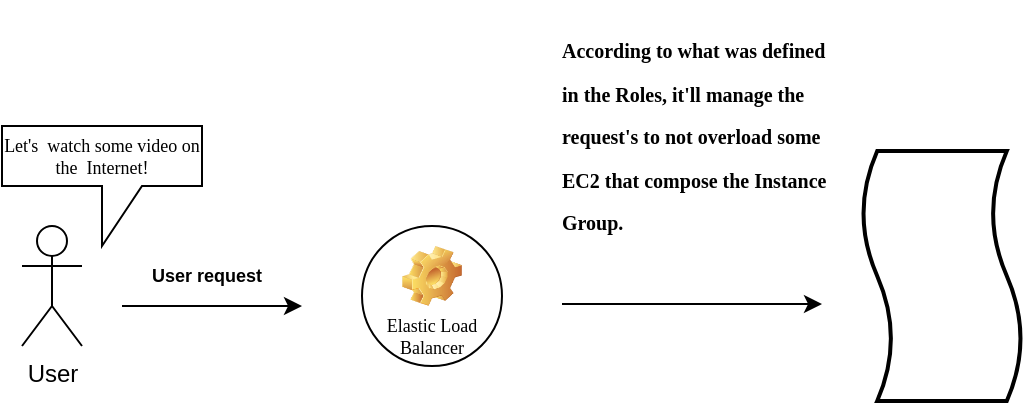<mxfile version="20.0.4" type="github">
  <diagram id="jTe92dpSTe3RsPwoJPdz" name="Page-1">
    <mxGraphModel dx="868" dy="450" grid="1" gridSize="10" guides="1" tooltips="1" connect="1" arrows="1" fold="1" page="1" pageScale="1" pageWidth="850" pageHeight="1100" math="0" shadow="0">
      <root>
        <mxCell id="0" />
        <mxCell id="1" parent="0" />
        <mxCell id="9j3UkzVrM6BfzUg-JPx_-1" value="User" style="shape=umlActor;verticalLabelPosition=bottom;verticalAlign=top;html=1;outlineConnect=0;" vertex="1" parent="1">
          <mxGeometry x="160" y="140" width="30" height="60" as="geometry" />
        </mxCell>
        <mxCell id="9j3UkzVrM6BfzUg-JPx_-4" value="" style="endArrow=classic;html=1;rounded=0;" edge="1" parent="1">
          <mxGeometry width="50" height="50" relative="1" as="geometry">
            <mxPoint x="210" y="180" as="sourcePoint" />
            <mxPoint x="300" y="180" as="targetPoint" />
          </mxGeometry>
        </mxCell>
        <mxCell id="9j3UkzVrM6BfzUg-JPx_-5" value="&lt;h1&gt;&lt;font style=&quot;font-size: 9px;&quot;&gt;User request&lt;/font&gt;&lt;/h1&gt;" style="text;html=1;strokeColor=none;fillColor=none;spacing=5;spacingTop=-20;whiteSpace=wrap;overflow=hidden;rounded=0;" vertex="1" parent="1">
          <mxGeometry x="220" y="140" width="100" height="30" as="geometry" />
        </mxCell>
        <mxCell id="9j3UkzVrM6BfzUg-JPx_-6" value="Let&#39;s&amp;nbsp; watch some video on the&amp;nbsp; Internet!" style="shape=callout;whiteSpace=wrap;html=1;perimeter=calloutPerimeter;fontFamily=Times New Roman;fontSize=9;" vertex="1" parent="1">
          <mxGeometry x="150" y="90" width="100" height="60" as="geometry" />
        </mxCell>
        <mxCell id="9j3UkzVrM6BfzUg-JPx_-7" value="" style="ellipse;whiteSpace=wrap;html=1;aspect=fixed;fontFamily=Times New Roman;fontSize=9;align=center;" vertex="1" parent="1">
          <mxGeometry x="330" y="140" width="70" height="70" as="geometry" />
        </mxCell>
        <mxCell id="9j3UkzVrM6BfzUg-JPx_-8" value="Elastic Load Balancer" style="text;html=1;strokeColor=none;fillColor=none;align=center;verticalAlign=middle;whiteSpace=wrap;rounded=0;fontFamily=Times New Roman;fontSize=9;" vertex="1" parent="1">
          <mxGeometry x="335" y="180" width="60" height="30" as="geometry" />
        </mxCell>
        <mxCell id="9j3UkzVrM6BfzUg-JPx_-9" value="" style="shape=image;html=1;verticalLabelPosition=bottom;verticalAlign=top;imageAspect=0;image=img/clipart/Gear_128x128.png;fontFamily=Times New Roman;fontSize=9;" vertex="1" parent="1">
          <mxGeometry x="350" y="150" width="30" height="30" as="geometry" />
        </mxCell>
        <mxCell id="9j3UkzVrM6BfzUg-JPx_-11" value="" style="shape=tape;whiteSpace=wrap;html=1;strokeWidth=2;size=0.19;fontFamily=Times New Roman;fontSize=9;direction=south;" vertex="1" parent="1">
          <mxGeometry x="580" y="102.5" width="80" height="125" as="geometry" />
        </mxCell>
        <mxCell id="9j3UkzVrM6BfzUg-JPx_-12" value="" style="endArrow=classic;html=1;rounded=0;fontFamily=Times New Roman;fontSize=9;" edge="1" parent="1">
          <mxGeometry width="50" height="50" relative="1" as="geometry">
            <mxPoint x="430" y="179" as="sourcePoint" />
            <mxPoint x="560" y="179" as="targetPoint" />
          </mxGeometry>
        </mxCell>
        <mxCell id="9j3UkzVrM6BfzUg-JPx_-13" value="&lt;h1&gt;&lt;font style=&quot;font-size: 10px;&quot;&gt;According to what was defined in the Roles, it&#39;ll manage the request&#39;s to not overload some EC2 that compose the Instance Group.&lt;/font&gt;&lt;/h1&gt;" style="text;html=1;strokeColor=none;fillColor=none;spacing=5;spacingTop=-20;whiteSpace=wrap;overflow=hidden;rounded=0;fontFamily=Times New Roman;fontSize=9;" vertex="1" parent="1">
          <mxGeometry x="425" y="37.5" width="150" height="112.5" as="geometry" />
        </mxCell>
      </root>
    </mxGraphModel>
  </diagram>
</mxfile>
